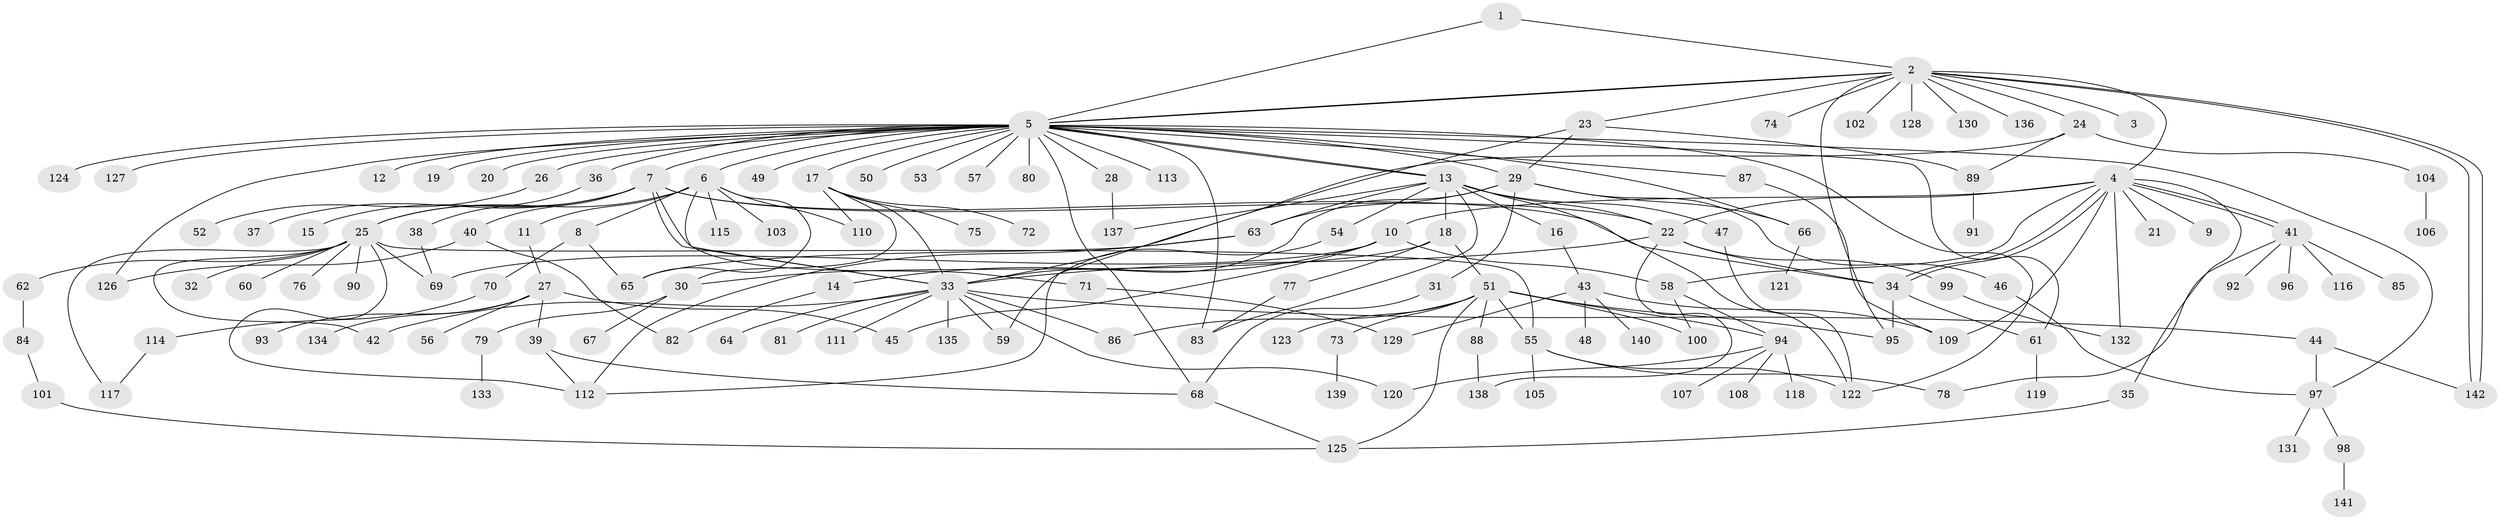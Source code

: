 // coarse degree distribution, {2: 0.2465753424657534, 25: 0.0136986301369863, 1: 0.3698630136986301, 6: 0.0410958904109589, 10: 0.0273972602739726, 4: 0.136986301369863, 13: 0.0136986301369863, 8: 0.0273972602739726, 9: 0.0273972602739726, 3: 0.0684931506849315, 5: 0.0136986301369863, 11: 0.0136986301369863}
// Generated by graph-tools (version 1.1) at 2025/36/03/04/25 23:36:50]
// undirected, 142 vertices, 205 edges
graph export_dot {
  node [color=gray90,style=filled];
  1;
  2;
  3;
  4;
  5;
  6;
  7;
  8;
  9;
  10;
  11;
  12;
  13;
  14;
  15;
  16;
  17;
  18;
  19;
  20;
  21;
  22;
  23;
  24;
  25;
  26;
  27;
  28;
  29;
  30;
  31;
  32;
  33;
  34;
  35;
  36;
  37;
  38;
  39;
  40;
  41;
  42;
  43;
  44;
  45;
  46;
  47;
  48;
  49;
  50;
  51;
  52;
  53;
  54;
  55;
  56;
  57;
  58;
  59;
  60;
  61;
  62;
  63;
  64;
  65;
  66;
  67;
  68;
  69;
  70;
  71;
  72;
  73;
  74;
  75;
  76;
  77;
  78;
  79;
  80;
  81;
  82;
  83;
  84;
  85;
  86;
  87;
  88;
  89;
  90;
  91;
  92;
  93;
  94;
  95;
  96;
  97;
  98;
  99;
  100;
  101;
  102;
  103;
  104;
  105;
  106;
  107;
  108;
  109;
  110;
  111;
  112;
  113;
  114;
  115;
  116;
  117;
  118;
  119;
  120;
  121;
  122;
  123;
  124;
  125;
  126;
  127;
  128;
  129;
  130;
  131;
  132;
  133;
  134;
  135;
  136;
  137;
  138;
  139;
  140;
  141;
  142;
  1 -- 2;
  1 -- 5;
  2 -- 3;
  2 -- 4;
  2 -- 5;
  2 -- 5;
  2 -- 23;
  2 -- 24;
  2 -- 74;
  2 -- 95;
  2 -- 102;
  2 -- 128;
  2 -- 130;
  2 -- 136;
  2 -- 142;
  2 -- 142;
  4 -- 9;
  4 -- 10;
  4 -- 21;
  4 -- 22;
  4 -- 34;
  4 -- 34;
  4 -- 35;
  4 -- 41;
  4 -- 41;
  4 -- 58;
  4 -- 109;
  4 -- 132;
  5 -- 6;
  5 -- 7;
  5 -- 12;
  5 -- 13;
  5 -- 13;
  5 -- 17;
  5 -- 19;
  5 -- 20;
  5 -- 26;
  5 -- 28;
  5 -- 29;
  5 -- 36;
  5 -- 49;
  5 -- 50;
  5 -- 53;
  5 -- 57;
  5 -- 61;
  5 -- 66;
  5 -- 68;
  5 -- 80;
  5 -- 83;
  5 -- 87;
  5 -- 97;
  5 -- 113;
  5 -- 122;
  5 -- 124;
  5 -- 126;
  5 -- 127;
  6 -- 8;
  6 -- 11;
  6 -- 25;
  6 -- 33;
  6 -- 65;
  6 -- 103;
  6 -- 110;
  6 -- 115;
  7 -- 15;
  7 -- 22;
  7 -- 25;
  7 -- 33;
  7 -- 34;
  7 -- 37;
  7 -- 40;
  7 -- 71;
  8 -- 65;
  8 -- 70;
  10 -- 14;
  10 -- 45;
  10 -- 58;
  10 -- 69;
  11 -- 27;
  13 -- 16;
  13 -- 18;
  13 -- 22;
  13 -- 47;
  13 -- 54;
  13 -- 63;
  13 -- 83;
  13 -- 122;
  13 -- 137;
  14 -- 82;
  16 -- 43;
  17 -- 30;
  17 -- 33;
  17 -- 72;
  17 -- 75;
  17 -- 110;
  18 -- 30;
  18 -- 51;
  18 -- 77;
  22 -- 33;
  22 -- 34;
  22 -- 99;
  22 -- 138;
  23 -- 29;
  23 -- 89;
  23 -- 112;
  24 -- 33;
  24 -- 89;
  24 -- 104;
  25 -- 32;
  25 -- 42;
  25 -- 55;
  25 -- 60;
  25 -- 62;
  25 -- 69;
  25 -- 76;
  25 -- 90;
  25 -- 112;
  25 -- 117;
  26 -- 52;
  27 -- 39;
  27 -- 45;
  27 -- 56;
  27 -- 93;
  27 -- 134;
  28 -- 137;
  29 -- 31;
  29 -- 33;
  29 -- 46;
  29 -- 63;
  29 -- 66;
  30 -- 67;
  30 -- 79;
  31 -- 68;
  33 -- 42;
  33 -- 44;
  33 -- 59;
  33 -- 64;
  33 -- 81;
  33 -- 86;
  33 -- 111;
  33 -- 120;
  33 -- 135;
  34 -- 61;
  34 -- 95;
  35 -- 125;
  36 -- 38;
  38 -- 69;
  39 -- 68;
  39 -- 112;
  40 -- 82;
  40 -- 126;
  41 -- 78;
  41 -- 85;
  41 -- 92;
  41 -- 96;
  41 -- 116;
  43 -- 48;
  43 -- 109;
  43 -- 129;
  43 -- 140;
  44 -- 97;
  44 -- 142;
  46 -- 97;
  47 -- 122;
  51 -- 55;
  51 -- 73;
  51 -- 86;
  51 -- 88;
  51 -- 94;
  51 -- 95;
  51 -- 100;
  51 -- 123;
  51 -- 125;
  54 -- 59;
  55 -- 78;
  55 -- 105;
  55 -- 122;
  58 -- 94;
  58 -- 100;
  61 -- 119;
  62 -- 84;
  63 -- 65;
  63 -- 112;
  66 -- 121;
  68 -- 125;
  70 -- 114;
  71 -- 129;
  73 -- 139;
  77 -- 83;
  79 -- 133;
  84 -- 101;
  87 -- 109;
  88 -- 138;
  89 -- 91;
  94 -- 107;
  94 -- 108;
  94 -- 118;
  94 -- 120;
  97 -- 98;
  97 -- 131;
  98 -- 141;
  99 -- 132;
  101 -- 125;
  104 -- 106;
  114 -- 117;
}
